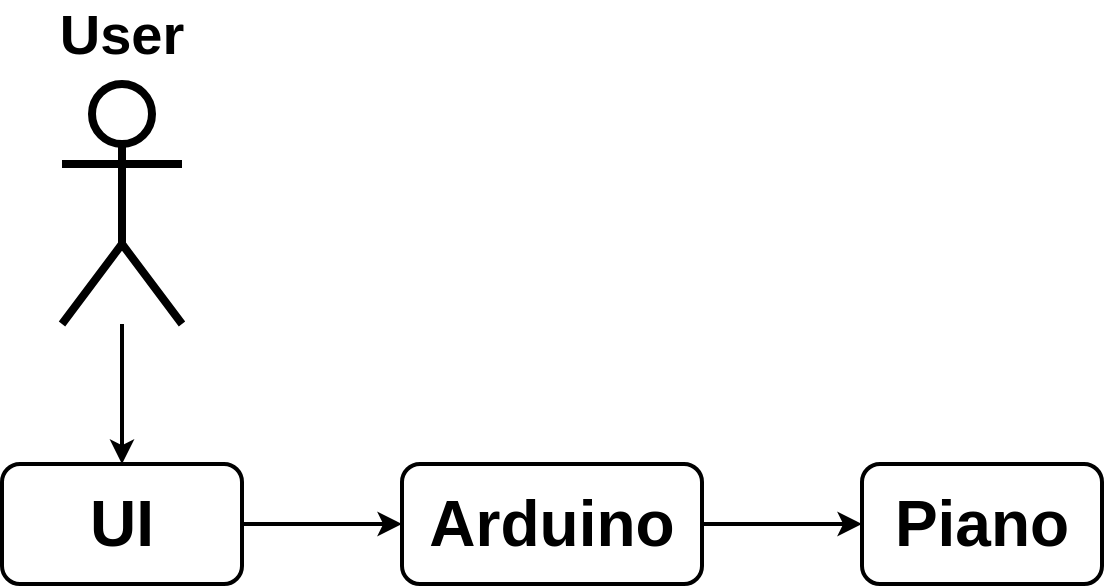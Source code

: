 <mxfile version="23.1.5" type="device">
  <diagram name="Page-1" id="9PTen37L1RaKldLgZpsQ">
    <mxGraphModel dx="875" dy="524" grid="1" gridSize="10" guides="1" tooltips="1" connect="1" arrows="1" fold="1" page="1" pageScale="1" pageWidth="850" pageHeight="1100" math="0" shadow="0">
      <root>
        <mxCell id="0" />
        <mxCell id="1" parent="0" />
        <mxCell id="caCLWHI8gBvYd4M6infP-3" style="edgeStyle=orthogonalEdgeStyle;rounded=0;orthogonalLoop=1;jettySize=auto;html=1;entryX=0;entryY=0.5;entryDx=0;entryDy=0;strokeWidth=2;" edge="1" parent="1" source="caCLWHI8gBvYd4M6infP-1" target="caCLWHI8gBvYd4M6infP-2">
          <mxGeometry relative="1" as="geometry" />
        </mxCell>
        <mxCell id="caCLWHI8gBvYd4M6infP-1" value="&lt;font size=&quot;1&quot; style=&quot;&quot;&gt;&lt;b style=&quot;font-size: 32px;&quot;&gt;UI&lt;/b&gt;&lt;/font&gt;" style="rounded=1;whiteSpace=wrap;html=1;strokeWidth=2;" vertex="1" parent="1">
          <mxGeometry x="130" y="350" width="120" height="60" as="geometry" />
        </mxCell>
        <mxCell id="caCLWHI8gBvYd4M6infP-5" style="edgeStyle=orthogonalEdgeStyle;rounded=0;orthogonalLoop=1;jettySize=auto;html=1;strokeWidth=2;" edge="1" parent="1" source="caCLWHI8gBvYd4M6infP-2" target="caCLWHI8gBvYd4M6infP-4">
          <mxGeometry relative="1" as="geometry" />
        </mxCell>
        <mxCell id="caCLWHI8gBvYd4M6infP-2" value="&lt;font size=&quot;1&quot; style=&quot;&quot;&gt;&lt;b style=&quot;font-size: 32px;&quot;&gt;Arduino&lt;/b&gt;&lt;/font&gt;" style="rounded=1;whiteSpace=wrap;html=1;strokeWidth=2;" vertex="1" parent="1">
          <mxGeometry x="330" y="350" width="150" height="60" as="geometry" />
        </mxCell>
        <mxCell id="caCLWHI8gBvYd4M6infP-4" value="&lt;span style=&quot;font-size: 32px;&quot;&gt;&lt;b&gt;Piano&lt;/b&gt;&lt;/span&gt;" style="rounded=1;whiteSpace=wrap;html=1;strokeWidth=2;" vertex="1" parent="1">
          <mxGeometry x="560" y="350" width="120" height="60" as="geometry" />
        </mxCell>
        <mxCell id="caCLWHI8gBvYd4M6infP-7" style="edgeStyle=orthogonalEdgeStyle;rounded=0;orthogonalLoop=1;jettySize=auto;html=1;strokeWidth=2;" edge="1" parent="1" source="caCLWHI8gBvYd4M6infP-6" target="caCLWHI8gBvYd4M6infP-1">
          <mxGeometry relative="1" as="geometry" />
        </mxCell>
        <mxCell id="caCLWHI8gBvYd4M6infP-6" value="" style="shape=umlActor;verticalLabelPosition=bottom;verticalAlign=top;html=1;outlineConnect=0;strokeWidth=4;" vertex="1" parent="1">
          <mxGeometry x="160" y="160" width="60" height="120" as="geometry" />
        </mxCell>
        <mxCell id="caCLWHI8gBvYd4M6infP-9" value="&lt;font style=&quot;font-size: 28px;&quot;&gt;&lt;b&gt;User&lt;/b&gt;&lt;/font&gt;" style="text;html=1;align=center;verticalAlign=middle;whiteSpace=wrap;rounded=0;" vertex="1" parent="1">
          <mxGeometry x="155" y="120" width="70" height="30" as="geometry" />
        </mxCell>
      </root>
    </mxGraphModel>
  </diagram>
</mxfile>
